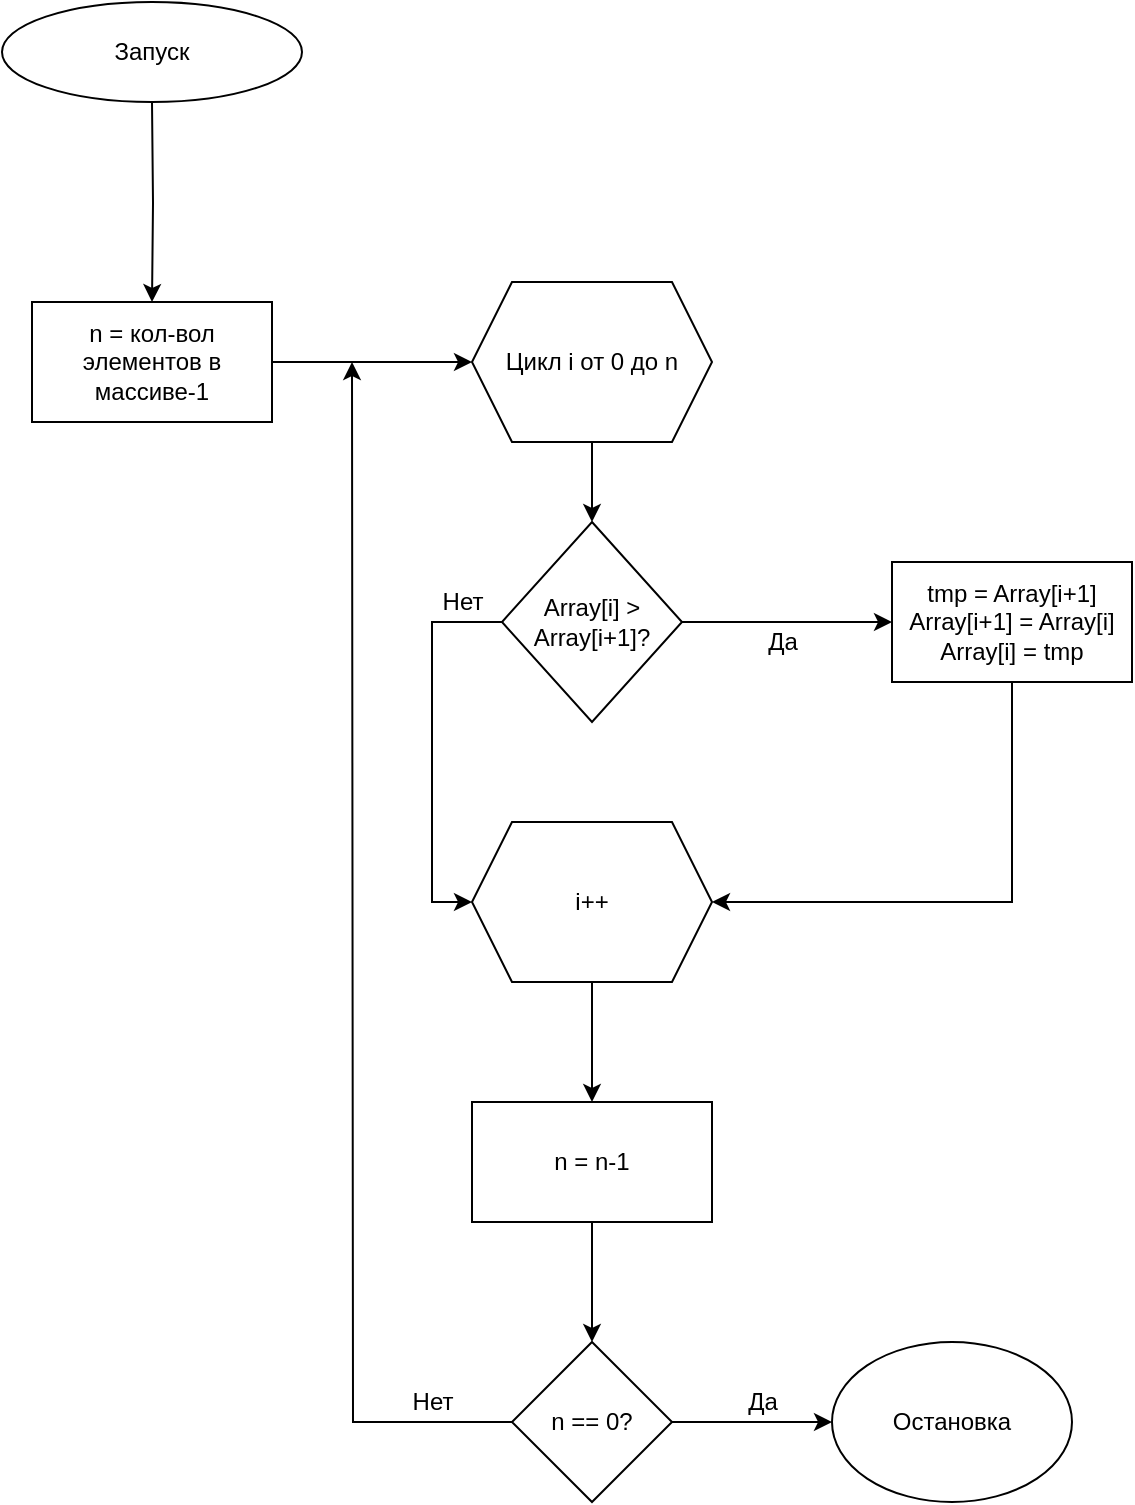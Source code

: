 <mxfile version="15.9.6" type="device"><diagram id="yBtKMltadAV-0zpK3QVP" name="Page-1"><mxGraphModel dx="997" dy="548" grid="1" gridSize="10" guides="1" tooltips="1" connect="1" arrows="1" fold="1" page="1" pageScale="1" pageWidth="827" pageHeight="1169" math="0" shadow="0"><root><mxCell id="0"/><mxCell id="1" parent="0"/><mxCell id="uTZlJk5SjDHc1C0NOBki-5" style="edgeStyle=orthogonalEdgeStyle;rounded=0;orthogonalLoop=1;jettySize=auto;html=1;exitX=0.5;exitY=1;exitDx=0;exitDy=0;entryX=0.5;entryY=0;entryDx=0;entryDy=0;" edge="1" parent="1" target="uTZlJk5SjDHc1C0NOBki-4"><mxGeometry relative="1" as="geometry"><mxPoint x="370" y="60" as="sourcePoint"/></mxGeometry></mxCell><mxCell id="uTZlJk5SjDHc1C0NOBki-8" style="edgeStyle=orthogonalEdgeStyle;rounded=0;orthogonalLoop=1;jettySize=auto;html=1;entryX=0;entryY=0.5;entryDx=0;entryDy=0;" edge="1" parent="1" source="uTZlJk5SjDHc1C0NOBki-4" target="uTZlJk5SjDHc1C0NOBki-7"><mxGeometry relative="1" as="geometry"/></mxCell><mxCell id="uTZlJk5SjDHc1C0NOBki-4" value="n = кол-вол элементов в массиве-1" style="rounded=0;whiteSpace=wrap;html=1;" vertex="1" parent="1"><mxGeometry x="310" y="160" width="120" height="60" as="geometry"/></mxCell><mxCell id="uTZlJk5SjDHc1C0NOBki-6" value="Запуск" style="ellipse;whiteSpace=wrap;html=1;" vertex="1" parent="1"><mxGeometry x="295" y="10" width="150" height="50" as="geometry"/></mxCell><mxCell id="uTZlJk5SjDHc1C0NOBki-10" style="edgeStyle=orthogonalEdgeStyle;rounded=0;orthogonalLoop=1;jettySize=auto;html=1;entryX=0.5;entryY=0;entryDx=0;entryDy=0;" edge="1" parent="1" source="uTZlJk5SjDHc1C0NOBki-7"><mxGeometry relative="1" as="geometry"><mxPoint x="590" y="270" as="targetPoint"/></mxGeometry></mxCell><mxCell id="uTZlJk5SjDHc1C0NOBki-7" value="Цикл i от 0 до n" style="shape=hexagon;perimeter=hexagonPerimeter2;whiteSpace=wrap;html=1;fixedSize=1;" vertex="1" parent="1"><mxGeometry x="530" y="150" width="120" height="80" as="geometry"/></mxCell><mxCell id="uTZlJk5SjDHc1C0NOBki-13" style="edgeStyle=orthogonalEdgeStyle;rounded=0;orthogonalLoop=1;jettySize=auto;html=1;entryX=0;entryY=0.5;entryDx=0;entryDy=0;" edge="1" parent="1" source="uTZlJk5SjDHc1C0NOBki-12" target="uTZlJk5SjDHc1C0NOBki-19"><mxGeometry relative="1" as="geometry"><mxPoint x="450" y="320" as="targetPoint"/><Array as="points"><mxPoint x="510" y="320"/><mxPoint x="510" y="460"/></Array></mxGeometry></mxCell><mxCell id="uTZlJk5SjDHc1C0NOBki-14" style="edgeStyle=orthogonalEdgeStyle;rounded=0;orthogonalLoop=1;jettySize=auto;html=1;" edge="1" parent="1" source="uTZlJk5SjDHc1C0NOBki-12"><mxGeometry relative="1" as="geometry"><mxPoint x="740" y="320" as="targetPoint"/></mxGeometry></mxCell><mxCell id="uTZlJk5SjDHc1C0NOBki-12" value="Array[i] &amp;gt; Array[i+1]?" style="rhombus;whiteSpace=wrap;html=1;" vertex="1" parent="1"><mxGeometry x="545" y="270" width="90" height="100" as="geometry"/></mxCell><mxCell id="uTZlJk5SjDHc1C0NOBki-15" value="Да" style="text;html=1;align=center;verticalAlign=middle;resizable=0;points=[];autosize=1;strokeColor=none;fillColor=none;" vertex="1" parent="1"><mxGeometry x="670" y="320" width="30" height="20" as="geometry"/></mxCell><mxCell id="uTZlJk5SjDHc1C0NOBki-21" style="edgeStyle=orthogonalEdgeStyle;rounded=0;orthogonalLoop=1;jettySize=auto;html=1;entryX=1;entryY=0.5;entryDx=0;entryDy=0;" edge="1" parent="1" source="uTZlJk5SjDHc1C0NOBki-16" target="uTZlJk5SjDHc1C0NOBki-19"><mxGeometry relative="1" as="geometry"><Array as="points"><mxPoint x="800" y="460"/></Array></mxGeometry></mxCell><mxCell id="uTZlJk5SjDHc1C0NOBki-16" value="tmp = Array[i+1]&lt;br&gt;Array[i+1] = Array[i]&lt;br&gt;Array[i] = tmp" style="rounded=0;whiteSpace=wrap;html=1;" vertex="1" parent="1"><mxGeometry x="740" y="290" width="120" height="60" as="geometry"/></mxCell><mxCell id="uTZlJk5SjDHc1C0NOBki-17" value="Нет" style="text;html=1;align=center;verticalAlign=middle;resizable=0;points=[];autosize=1;strokeColor=none;fillColor=none;" vertex="1" parent="1"><mxGeometry x="505" y="300" width="40" height="20" as="geometry"/></mxCell><mxCell id="uTZlJk5SjDHc1C0NOBki-24" style="edgeStyle=orthogonalEdgeStyle;rounded=0;orthogonalLoop=1;jettySize=auto;html=1;entryX=0.5;entryY=0;entryDx=0;entryDy=0;" edge="1" parent="1" source="uTZlJk5SjDHc1C0NOBki-19" target="uTZlJk5SjDHc1C0NOBki-23"><mxGeometry relative="1" as="geometry"/></mxCell><mxCell id="uTZlJk5SjDHc1C0NOBki-19" value="i++" style="shape=hexagon;perimeter=hexagonPerimeter2;whiteSpace=wrap;html=1;fixedSize=1;" vertex="1" parent="1"><mxGeometry x="530" y="420" width="120" height="80" as="geometry"/></mxCell><mxCell id="uTZlJk5SjDHc1C0NOBki-27" style="edgeStyle=orthogonalEdgeStyle;rounded=0;orthogonalLoop=1;jettySize=auto;html=1;entryX=0.5;entryY=0;entryDx=0;entryDy=0;" edge="1" parent="1" source="uTZlJk5SjDHc1C0NOBki-23" target="uTZlJk5SjDHc1C0NOBki-26"><mxGeometry relative="1" as="geometry"/></mxCell><mxCell id="uTZlJk5SjDHc1C0NOBki-23" value="n = n-1" style="rounded=0;whiteSpace=wrap;html=1;" vertex="1" parent="1"><mxGeometry x="530" y="560" width="120" height="60" as="geometry"/></mxCell><mxCell id="uTZlJk5SjDHc1C0NOBki-28" style="edgeStyle=orthogonalEdgeStyle;rounded=0;orthogonalLoop=1;jettySize=auto;html=1;" edge="1" parent="1" source="uTZlJk5SjDHc1C0NOBki-26"><mxGeometry relative="1" as="geometry"><mxPoint x="470" y="190" as="targetPoint"/></mxGeometry></mxCell><mxCell id="uTZlJk5SjDHc1C0NOBki-31" style="edgeStyle=orthogonalEdgeStyle;rounded=0;orthogonalLoop=1;jettySize=auto;html=1;exitX=1;exitY=0.5;exitDx=0;exitDy=0;entryX=0;entryY=0.5;entryDx=0;entryDy=0;" edge="1" parent="1" source="uTZlJk5SjDHc1C0NOBki-26" target="uTZlJk5SjDHc1C0NOBki-30"><mxGeometry relative="1" as="geometry"/></mxCell><mxCell id="uTZlJk5SjDHc1C0NOBki-26" value="n == 0?" style="rhombus;whiteSpace=wrap;html=1;" vertex="1" parent="1"><mxGeometry x="550" y="680" width="80" height="80" as="geometry"/></mxCell><mxCell id="uTZlJk5SjDHc1C0NOBki-29" value="Нет" style="text;html=1;align=center;verticalAlign=middle;resizable=0;points=[];autosize=1;strokeColor=none;fillColor=none;" vertex="1" parent="1"><mxGeometry x="490" y="700" width="40" height="20" as="geometry"/></mxCell><mxCell id="uTZlJk5SjDHc1C0NOBki-30" value="Остановка" style="ellipse;whiteSpace=wrap;html=1;" vertex="1" parent="1"><mxGeometry x="710" y="680" width="120" height="80" as="geometry"/></mxCell><mxCell id="uTZlJk5SjDHc1C0NOBki-32" value="Да" style="text;html=1;align=center;verticalAlign=middle;resizable=0;points=[];autosize=1;strokeColor=none;fillColor=none;" vertex="1" parent="1"><mxGeometry x="660" y="700" width="30" height="20" as="geometry"/></mxCell></root></mxGraphModel></diagram></mxfile>